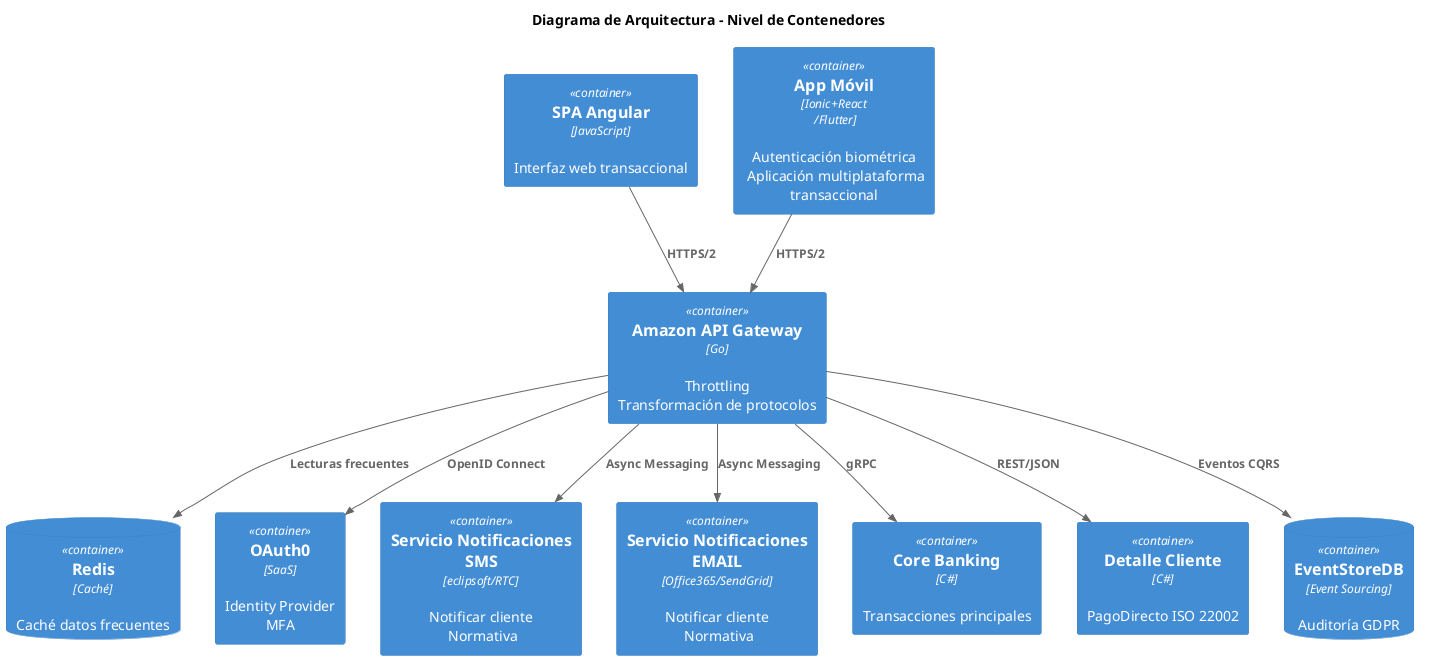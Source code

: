 @startuml
!include <C4/C4_Container>

title Diagrama de Arquitectura - Nivel de Contenedores

Container(spa, "SPA Angular", "JavaScript", "Interfaz web transaccional")
Container(mobile, "App Móvil", "Ionic+React\n /Flutter", "Autenticación biométrica\n Aplicación multiplataforma transaccional")
ContainerDb(redis, "Redis", "Caché", "Caché datos frecuentes")

Container(api_gateway, "Amazon API Gateway", "Go", "Throttling\nTransformación de protocolos")
Container(auth_service, "OAuth0", "SaaS", "Identity Provider\nMFA")
Container(notificaciones_sms, "Servicio Notificaciones SMS", "eclipsoft/RTC", "Notificar cliente\n Normativa")
Container(notificaciones_mail, "Servicio Notificaciones EMAIL", "Office365/SendGrid", "Notificar cliente\n Normativa")


Container(core_service, "Core Banking", "C#", "Transacciones principales")
Container(detail_service, "Detalle Cliente", "C#", "PagoDirecto ISO 22002")
ContainerDb(audit_db, "EventStoreDB", "Event Sourcing", "Auditoría GDPR")

Rel(spa, api_gateway, "HTTPS/2")
Rel(mobile, api_gateway, "HTTPS/2")

Rel(api_gateway, core_service, "gRPC")
Rel(api_gateway, detail_service, "REST/JSON")
Rel(api_gateway, audit_db, "Eventos CQRS")
Rel(api_gateway, redis, "Lecturas frecuentes")

Rel(api_gateway, auth_service, "OpenID Connect")
Rel(api_gateway, notificaciones_sms, "Async Messaging")
Rel(api_gateway, notificaciones_mail, "Async Messaging")

@enduml
